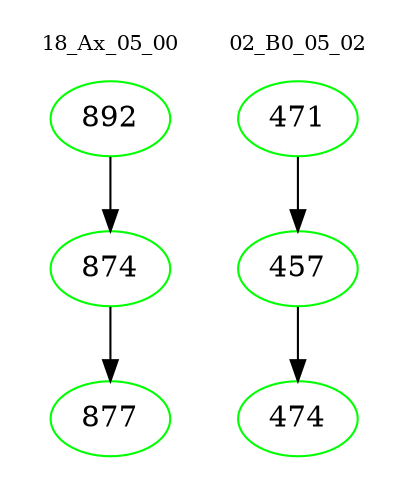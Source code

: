 digraph{
subgraph cluster_0 {
color = white
label = "18_Ax_05_00";
fontsize=10;
T0_892 [label="892", color="green"]
T0_892 -> T0_874 [color="black"]
T0_874 [label="874", color="green"]
T0_874 -> T0_877 [color="black"]
T0_877 [label="877", color="green"]
}
subgraph cluster_1 {
color = white
label = "02_B0_05_02";
fontsize=10;
T1_471 [label="471", color="green"]
T1_471 -> T1_457 [color="black"]
T1_457 [label="457", color="green"]
T1_457 -> T1_474 [color="black"]
T1_474 [label="474", color="green"]
}
}
